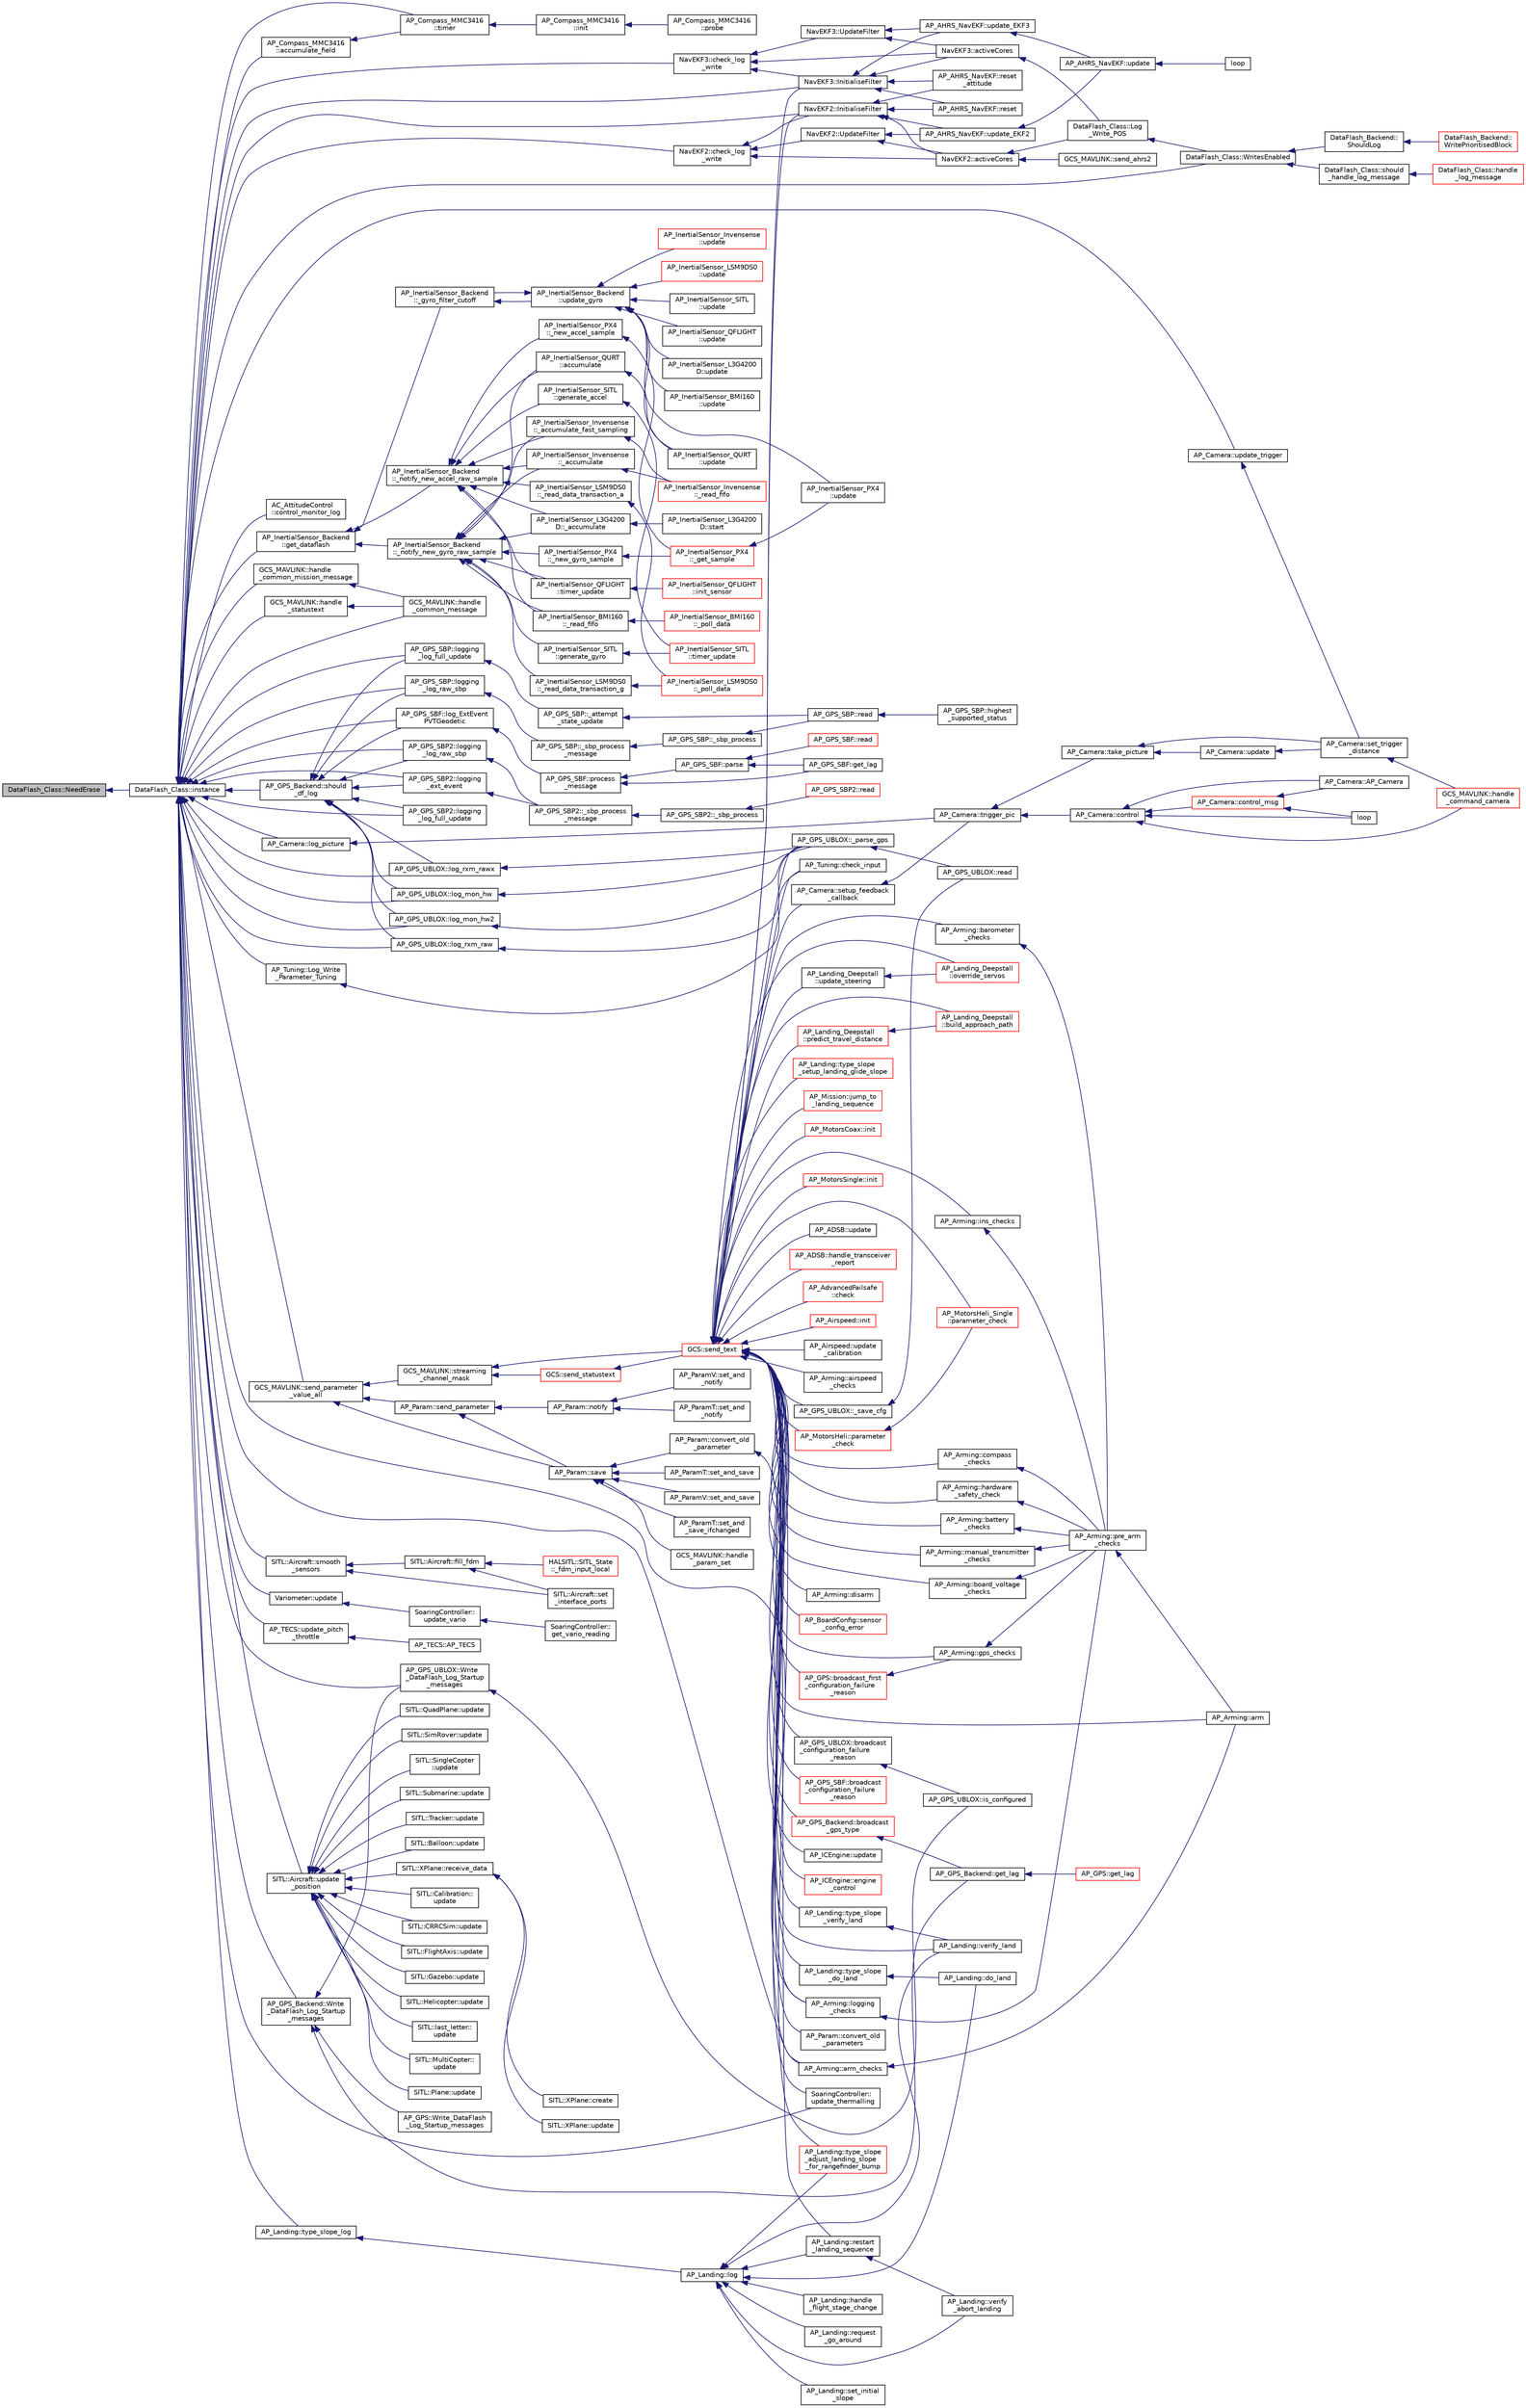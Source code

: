 digraph "DataFlash_Class::NeedErase"
{
 // INTERACTIVE_SVG=YES
  edge [fontname="Helvetica",fontsize="10",labelfontname="Helvetica",labelfontsize="10"];
  node [fontname="Helvetica",fontsize="10",shape=record];
  rankdir="LR";
  Node1 [label="DataFlash_Class::NeedErase",height=0.2,width=0.4,color="black", fillcolor="grey75", style="filled", fontcolor="black"];
  Node1 -> Node2 [dir="back",color="midnightblue",fontsize="10",style="solid",fontname="Helvetica"];
  Node2 [label="DataFlash_Class::instance",height=0.2,width=0.4,color="black", fillcolor="white", style="filled",URL="$classDataFlash__Class.html#af898b7f68e05b5d2a6eaf53d2c178983"];
  Node2 -> Node3 [dir="back",color="midnightblue",fontsize="10",style="solid",fontname="Helvetica"];
  Node3 [label="AP_Compass_MMC3416\l::accumulate_field",height=0.2,width=0.4,color="black", fillcolor="white", style="filled",URL="$classAP__Compass__MMC3416.html#aa81525e474696e469db55ad9712a1b4f"];
  Node3 -> Node4 [dir="back",color="midnightblue",fontsize="10",style="solid",fontname="Helvetica"];
  Node4 [label="AP_Compass_MMC3416\l::timer",height=0.2,width=0.4,color="black", fillcolor="white", style="filled",URL="$classAP__Compass__MMC3416.html#a8b5b61173af45f3892c51bbeda783190"];
  Node4 -> Node5 [dir="back",color="midnightblue",fontsize="10",style="solid",fontname="Helvetica"];
  Node5 [label="AP_Compass_MMC3416\l::init",height=0.2,width=0.4,color="black", fillcolor="white", style="filled",URL="$classAP__Compass__MMC3416.html#af9749d12b13a50641e4c2b7b8b702ac2"];
  Node5 -> Node6 [dir="back",color="midnightblue",fontsize="10",style="solid",fontname="Helvetica"];
  Node6 [label="AP_Compass_MMC3416\l::probe",height=0.2,width=0.4,color="black", fillcolor="white", style="filled",URL="$classAP__Compass__MMC3416.html#a45317bd66ff02b0b69e17221ff572261"];
  Node2 -> Node7 [dir="back",color="midnightblue",fontsize="10",style="solid",fontname="Helvetica"];
  Node7 [label="AP_Arming::arm_checks",height=0.2,width=0.4,color="black", fillcolor="white", style="filled",URL="$classAP__Arming.html#ab2f0095af9b74996b11006d85fc137ed"];
  Node7 -> Node8 [dir="back",color="midnightblue",fontsize="10",style="solid",fontname="Helvetica"];
  Node8 [label="AP_Arming::arm",height=0.2,width=0.4,color="black", fillcolor="white", style="filled",URL="$classAP__Arming.html#a47b859d9929a736df2f08a1cad03efcb"];
  Node2 -> Node9 [dir="back",color="midnightblue",fontsize="10",style="solid",fontname="Helvetica"];
  Node9 [label="NavEKF3::check_log\l_write",height=0.2,width=0.4,color="black", fillcolor="white", style="filled",URL="$classNavEKF3.html#afa5a1b626563d35ad95545e8f056214b"];
  Node9 -> Node10 [dir="back",color="midnightblue",fontsize="10",style="solid",fontname="Helvetica"];
  Node10 [label="NavEKF3::InitialiseFilter",height=0.2,width=0.4,color="black", fillcolor="white", style="filled",URL="$classNavEKF3.html#a07f064fa513fbb6e7188141904f3b5b5"];
  Node10 -> Node11 [dir="back",color="midnightblue",fontsize="10",style="solid",fontname="Helvetica"];
  Node11 [label="AP_AHRS_NavEKF::update_EKF3",height=0.2,width=0.4,color="black", fillcolor="white", style="filled",URL="$classAP__AHRS__NavEKF.html#a324160404f12959e955554f5aed26459"];
  Node11 -> Node12 [dir="back",color="midnightblue",fontsize="10",style="solid",fontname="Helvetica"];
  Node12 [label="AP_AHRS_NavEKF::update",height=0.2,width=0.4,color="black", fillcolor="white", style="filled",URL="$classAP__AHRS__NavEKF.html#ac8111979c5dc37a55b2c50818534ea52"];
  Node12 -> Node13 [dir="back",color="midnightblue",fontsize="10",style="solid",fontname="Helvetica"];
  Node13 [label="loop",height=0.2,width=0.4,color="black", fillcolor="white", style="filled",URL="$AHRS__Test_8cpp.html#afe461d27b9c48d5921c00d521181f12f"];
  Node10 -> Node14 [dir="back",color="midnightblue",fontsize="10",style="solid",fontname="Helvetica"];
  Node14 [label="AP_AHRS_NavEKF::reset",height=0.2,width=0.4,color="black", fillcolor="white", style="filled",URL="$classAP__AHRS__NavEKF.html#a532ff0df024a4537e5a108c42ba405a7"];
  Node10 -> Node15 [dir="back",color="midnightblue",fontsize="10",style="solid",fontname="Helvetica"];
  Node15 [label="AP_AHRS_NavEKF::reset\l_attitude",height=0.2,width=0.4,color="black", fillcolor="white", style="filled",URL="$classAP__AHRS__NavEKF.html#a9bd3c7f1793a48cd0d736b19fbfaf19a"];
  Node10 -> Node16 [dir="back",color="midnightblue",fontsize="10",style="solid",fontname="Helvetica"];
  Node16 [label="NavEKF3::activeCores",height=0.2,width=0.4,color="black", fillcolor="white", style="filled",URL="$classNavEKF3.html#a3e1f50ad977a17222fcd7a6851b0f2ec"];
  Node16 -> Node17 [dir="back",color="midnightblue",fontsize="10",style="solid",fontname="Helvetica"];
  Node17 [label="DataFlash_Class::Log\l_Write_POS",height=0.2,width=0.4,color="black", fillcolor="white", style="filled",URL="$classDataFlash__Class.html#a46e58faaa53c44516433f6bb7bde4163"];
  Node17 -> Node18 [dir="back",color="midnightblue",fontsize="10",style="solid",fontname="Helvetica"];
  Node18 [label="DataFlash_Class::WritesEnabled",height=0.2,width=0.4,color="black", fillcolor="white", style="filled",URL="$classDataFlash__Class.html#a680528ccef337901407a125439e1f397"];
  Node18 -> Node19 [dir="back",color="midnightblue",fontsize="10",style="solid",fontname="Helvetica"];
  Node19 [label="DataFlash_Backend::\lShouldLog",height=0.2,width=0.4,color="black", fillcolor="white", style="filled",URL="$classDataFlash__Backend.html#ae29c274eff677e46bb9e404656194789"];
  Node19 -> Node20 [dir="back",color="midnightblue",fontsize="10",style="solid",fontname="Helvetica"];
  Node20 [label="DataFlash_Backend::\lWritePrioritisedBlock",height=0.2,width=0.4,color="red", fillcolor="white", style="filled",URL="$classDataFlash__Backend.html#a70bd07e118265442caab0d742cb06abc"];
  Node18 -> Node21 [dir="back",color="midnightblue",fontsize="10",style="solid",fontname="Helvetica"];
  Node21 [label="DataFlash_Class::should\l_handle_log_message",height=0.2,width=0.4,color="black", fillcolor="white", style="filled",URL="$classDataFlash__Class.html#a1f5e7a1ba369422c7df05cd384019b0e"];
  Node21 -> Node22 [dir="back",color="midnightblue",fontsize="10",style="solid",fontname="Helvetica"];
  Node22 [label="DataFlash_Class::handle\l_log_message",height=0.2,width=0.4,color="red", fillcolor="white", style="filled",URL="$classDataFlash__Class.html#a54a0f06df82820b62ec798a212821d25"];
  Node9 -> Node23 [dir="back",color="midnightblue",fontsize="10",style="solid",fontname="Helvetica"];
  Node23 [label="NavEKF3::UpdateFilter",height=0.2,width=0.4,color="black", fillcolor="white", style="filled",URL="$classNavEKF3.html#a477020fcf29376e0c2205dbf79728104"];
  Node23 -> Node11 [dir="back",color="midnightblue",fontsize="10",style="solid",fontname="Helvetica"];
  Node23 -> Node16 [dir="back",color="midnightblue",fontsize="10",style="solid",fontname="Helvetica"];
  Node9 -> Node16 [dir="back",color="midnightblue",fontsize="10",style="solid",fontname="Helvetica"];
  Node2 -> Node24 [dir="back",color="midnightblue",fontsize="10",style="solid",fontname="Helvetica"];
  Node24 [label="NavEKF2::check_log\l_write",height=0.2,width=0.4,color="black", fillcolor="white", style="filled",URL="$classNavEKF2.html#a124df957952b2cb0c04e4318a173f67a"];
  Node24 -> Node25 [dir="back",color="midnightblue",fontsize="10",style="solid",fontname="Helvetica"];
  Node25 [label="NavEKF2::InitialiseFilter",height=0.2,width=0.4,color="black", fillcolor="white", style="filled",URL="$classNavEKF2.html#a9c447b8d84abf2dfc845ddbbbad46a2b"];
  Node25 -> Node26 [dir="back",color="midnightblue",fontsize="10",style="solid",fontname="Helvetica"];
  Node26 [label="AP_AHRS_NavEKF::update_EKF2",height=0.2,width=0.4,color="black", fillcolor="white", style="filled",URL="$classAP__AHRS__NavEKF.html#a0187c6d3d4348b002a204c05d3e94b07"];
  Node26 -> Node12 [dir="back",color="midnightblue",fontsize="10",style="solid",fontname="Helvetica"];
  Node25 -> Node14 [dir="back",color="midnightblue",fontsize="10",style="solid",fontname="Helvetica"];
  Node25 -> Node15 [dir="back",color="midnightblue",fontsize="10",style="solid",fontname="Helvetica"];
  Node25 -> Node27 [dir="back",color="midnightblue",fontsize="10",style="solid",fontname="Helvetica"];
  Node27 [label="NavEKF2::activeCores",height=0.2,width=0.4,color="black", fillcolor="white", style="filled",URL="$classNavEKF2.html#ab18af2714c15fcf190493c01e2a28c73"];
  Node27 -> Node17 [dir="back",color="midnightblue",fontsize="10",style="solid",fontname="Helvetica"];
  Node27 -> Node28 [dir="back",color="midnightblue",fontsize="10",style="solid",fontname="Helvetica"];
  Node28 [label="GCS_MAVLINK::send_ahrs2",height=0.2,width=0.4,color="black", fillcolor="white", style="filled",URL="$structGCS__MAVLINK.html#a558ba3447048b78cb9dde460053e2741"];
  Node24 -> Node29 [dir="back",color="midnightblue",fontsize="10",style="solid",fontname="Helvetica"];
  Node29 [label="NavEKF2::UpdateFilter",height=0.2,width=0.4,color="black", fillcolor="white", style="filled",URL="$classNavEKF2.html#a72815b1bbd9d7ceb0ff7ae52d14516df"];
  Node29 -> Node26 [dir="back",color="midnightblue",fontsize="10",style="solid",fontname="Helvetica"];
  Node29 -> Node27 [dir="back",color="midnightblue",fontsize="10",style="solid",fontname="Helvetica"];
  Node24 -> Node27 [dir="back",color="midnightblue",fontsize="10",style="solid",fontname="Helvetica"];
  Node2 -> Node30 [dir="back",color="midnightblue",fontsize="10",style="solid",fontname="Helvetica"];
  Node30 [label="AC_AttitudeControl\l::control_monitor_log",height=0.2,width=0.4,color="black", fillcolor="white", style="filled",URL="$classAC__AttitudeControl.html#a24124a33c8cd7a9cd575d0c16a1e2d5b"];
  Node2 -> Node31 [dir="back",color="midnightblue",fontsize="10",style="solid",fontname="Helvetica"];
  Node31 [label="AP_InertialSensor_Backend\l::get_dataflash",height=0.2,width=0.4,color="black", fillcolor="white", style="filled",URL="$classAP__InertialSensor__Backend.html#a6c878a16f5530684e2e1644a374756ca"];
  Node31 -> Node32 [dir="back",color="midnightblue",fontsize="10",style="solid",fontname="Helvetica"];
  Node32 [label="AP_InertialSensor_Backend\l::_gyro_filter_cutoff",height=0.2,width=0.4,color="black", fillcolor="white", style="filled",URL="$classAP__InertialSensor__Backend.html#a9c376bd62d2a8e0262f887c6188d0af9"];
  Node32 -> Node33 [dir="back",color="midnightblue",fontsize="10",style="solid",fontname="Helvetica"];
  Node33 [label="AP_InertialSensor_Backend\l::update_gyro",height=0.2,width=0.4,color="black", fillcolor="white", style="filled",URL="$classAP__InertialSensor__Backend.html#a0b5d300f99eee2d9debcc7380fd29ab0"];
  Node33 -> Node32 [dir="back",color="midnightblue",fontsize="10",style="solid",fontname="Helvetica"];
  Node33 -> Node34 [dir="back",color="midnightblue",fontsize="10",style="solid",fontname="Helvetica"];
  Node34 [label="AP_InertialSensor_LSM9DS0\l::update",height=0.2,width=0.4,color="red", fillcolor="white", style="filled",URL="$classAP__InertialSensor__LSM9DS0.html#a65d3c8abe3e7107544fabc581f7dd704"];
  Node33 -> Node35 [dir="back",color="midnightblue",fontsize="10",style="solid",fontname="Helvetica"];
  Node35 [label="AP_InertialSensor_SITL\l::update",height=0.2,width=0.4,color="black", fillcolor="white", style="filled",URL="$classAP__InertialSensor__SITL.html#a07604936d5a023d350e46404a63b10db"];
  Node33 -> Node36 [dir="back",color="midnightblue",fontsize="10",style="solid",fontname="Helvetica"];
  Node36 [label="AP_InertialSensor_QFLIGHT\l::update",height=0.2,width=0.4,color="black", fillcolor="white", style="filled",URL="$classAP__InertialSensor__QFLIGHT.html#aa0ca2330ef5cda8d8cf0573d65091dee"];
  Node33 -> Node37 [dir="back",color="midnightblue",fontsize="10",style="solid",fontname="Helvetica"];
  Node37 [label="AP_InertialSensor_QURT\l::update",height=0.2,width=0.4,color="black", fillcolor="white", style="filled",URL="$classAP__InertialSensor__QURT.html#a65aead1e6f4020fff780cbb65981fb78"];
  Node33 -> Node38 [dir="back",color="midnightblue",fontsize="10",style="solid",fontname="Helvetica"];
  Node38 [label="AP_InertialSensor_PX4\l::update",height=0.2,width=0.4,color="black", fillcolor="white", style="filled",URL="$classAP__InertialSensor__PX4.html#a56c271f4293b88db34537b7a11e63157"];
  Node33 -> Node39 [dir="back",color="midnightblue",fontsize="10",style="solid",fontname="Helvetica"];
  Node39 [label="AP_InertialSensor_L3G4200\lD::update",height=0.2,width=0.4,color="black", fillcolor="white", style="filled",URL="$classAP__InertialSensor__L3G4200D.html#a8315d5fbde5630f70ff25b109ec2da33"];
  Node33 -> Node40 [dir="back",color="midnightblue",fontsize="10",style="solid",fontname="Helvetica"];
  Node40 [label="AP_InertialSensor_BMI160\l::update",height=0.2,width=0.4,color="black", fillcolor="white", style="filled",URL="$classAP__InertialSensor__BMI160.html#a089a4a56a75c3f771d626aeb4806487a"];
  Node33 -> Node41 [dir="back",color="midnightblue",fontsize="10",style="solid",fontname="Helvetica"];
  Node41 [label="AP_InertialSensor_Invensense\l::update",height=0.2,width=0.4,color="red", fillcolor="white", style="filled",URL="$classAP__InertialSensor__Invensense.html#a247c35c3a991df3b0d40725108fd1763"];
  Node31 -> Node42 [dir="back",color="midnightblue",fontsize="10",style="solid",fontname="Helvetica"];
  Node42 [label="AP_InertialSensor_Backend\l::_notify_new_accel_raw_sample",height=0.2,width=0.4,color="black", fillcolor="white", style="filled",URL="$classAP__InertialSensor__Backend.html#a330d2242c139a6ec3e94e0dd7379df7c"];
  Node42 -> Node43 [dir="back",color="midnightblue",fontsize="10",style="solid",fontname="Helvetica"];
  Node43 [label="AP_InertialSensor_L3G4200\lD::_accumulate",height=0.2,width=0.4,color="black", fillcolor="white", style="filled",URL="$classAP__InertialSensor__L3G4200D.html#ab07f7d4df52cbab3fee7f509f50e81fc"];
  Node43 -> Node44 [dir="back",color="midnightblue",fontsize="10",style="solid",fontname="Helvetica"];
  Node44 [label="AP_InertialSensor_L3G4200\lD::start",height=0.2,width=0.4,color="black", fillcolor="white", style="filled",URL="$classAP__InertialSensor__L3G4200D.html#a5ddc32421474ee6f544abca47a91ae02"];
  Node42 -> Node45 [dir="back",color="midnightblue",fontsize="10",style="solid",fontname="Helvetica"];
  Node45 [label="AP_InertialSensor_Invensense\l::_accumulate",height=0.2,width=0.4,color="black", fillcolor="white", style="filled",URL="$classAP__InertialSensor__Invensense.html#a1a06a8d1e4db8924dcdcf9a6439dcaa9"];
  Node45 -> Node46 [dir="back",color="midnightblue",fontsize="10",style="solid",fontname="Helvetica"];
  Node46 [label="AP_InertialSensor_Invensense\l::_read_fifo",height=0.2,width=0.4,color="red", fillcolor="white", style="filled",URL="$classAP__InertialSensor__Invensense.html#a352da0427395f10fd6a9da9ec3a498ec"];
  Node42 -> Node47 [dir="back",color="midnightblue",fontsize="10",style="solid",fontname="Helvetica"];
  Node47 [label="AP_InertialSensor_Invensense\l::_accumulate_fast_sampling",height=0.2,width=0.4,color="black", fillcolor="white", style="filled",URL="$classAP__InertialSensor__Invensense.html#aa4d24e709666169398355b5ee2a3df50"];
  Node47 -> Node46 [dir="back",color="midnightblue",fontsize="10",style="solid",fontname="Helvetica"];
  Node42 -> Node48 [dir="back",color="midnightblue",fontsize="10",style="solid",fontname="Helvetica"];
  Node48 [label="AP_InertialSensor_PX4\l::_new_accel_sample",height=0.2,width=0.4,color="black", fillcolor="white", style="filled",URL="$classAP__InertialSensor__PX4.html#ab860aacad51c8894d6d05d1291d8a650"];
  Node48 -> Node49 [dir="back",color="midnightblue",fontsize="10",style="solid",fontname="Helvetica"];
  Node49 [label="AP_InertialSensor_PX4\l::_get_sample",height=0.2,width=0.4,color="red", fillcolor="white", style="filled",URL="$classAP__InertialSensor__PX4.html#a86f463cc20f89a9eb4618ed494b3adf9"];
  Node49 -> Node38 [dir="back",color="midnightblue",fontsize="10",style="solid",fontname="Helvetica"];
  Node42 -> Node50 [dir="back",color="midnightblue",fontsize="10",style="solid",fontname="Helvetica"];
  Node50 [label="AP_InertialSensor_LSM9DS0\l::_read_data_transaction_a",height=0.2,width=0.4,color="black", fillcolor="white", style="filled",URL="$classAP__InertialSensor__LSM9DS0.html#a9e083338c81500c744790115250d5207"];
  Node50 -> Node51 [dir="back",color="midnightblue",fontsize="10",style="solid",fontname="Helvetica"];
  Node51 [label="AP_InertialSensor_LSM9DS0\l::_poll_data",height=0.2,width=0.4,color="red", fillcolor="white", style="filled",URL="$classAP__InertialSensor__LSM9DS0.html#a517db16a43fdfa7fa31615d07b225474"];
  Node42 -> Node52 [dir="back",color="midnightblue",fontsize="10",style="solid",fontname="Helvetica"];
  Node52 [label="AP_InertialSensor_BMI160\l::_read_fifo",height=0.2,width=0.4,color="black", fillcolor="white", style="filled",URL="$classAP__InertialSensor__BMI160.html#a1a519a3be822e3db7a19d0d0ed21d0c6"];
  Node52 -> Node53 [dir="back",color="midnightblue",fontsize="10",style="solid",fontname="Helvetica"];
  Node53 [label="AP_InertialSensor_BMI160\l::_poll_data",height=0.2,width=0.4,color="red", fillcolor="white", style="filled",URL="$classAP__InertialSensor__BMI160.html#a62d02f0977b50ee599a116e9f85d4ebc"];
  Node42 -> Node54 [dir="back",color="midnightblue",fontsize="10",style="solid",fontname="Helvetica"];
  Node54 [label="AP_InertialSensor_QURT\l::accumulate",height=0.2,width=0.4,color="black", fillcolor="white", style="filled",URL="$classAP__InertialSensor__QURT.html#ac64c9fedd2b0bcbddf29264e1bbd7af8"];
  Node54 -> Node37 [dir="back",color="midnightblue",fontsize="10",style="solid",fontname="Helvetica"];
  Node42 -> Node55 [dir="back",color="midnightblue",fontsize="10",style="solid",fontname="Helvetica"];
  Node55 [label="AP_InertialSensor_SITL\l::generate_accel",height=0.2,width=0.4,color="black", fillcolor="white", style="filled",URL="$classAP__InertialSensor__SITL.html#a8d6b8277285c6e8b6013585f403cd588"];
  Node55 -> Node56 [dir="back",color="midnightblue",fontsize="10",style="solid",fontname="Helvetica"];
  Node56 [label="AP_InertialSensor_SITL\l::timer_update",height=0.2,width=0.4,color="red", fillcolor="white", style="filled",URL="$classAP__InertialSensor__SITL.html#acb53ee7c91782608c30ff3e1c5af13e6"];
  Node42 -> Node57 [dir="back",color="midnightblue",fontsize="10",style="solid",fontname="Helvetica"];
  Node57 [label="AP_InertialSensor_QFLIGHT\l::timer_update",height=0.2,width=0.4,color="black", fillcolor="white", style="filled",URL="$classAP__InertialSensor__QFLIGHT.html#a995eedfc1f2c8c01d00815aed816db6d"];
  Node57 -> Node58 [dir="back",color="midnightblue",fontsize="10",style="solid",fontname="Helvetica"];
  Node58 [label="AP_InertialSensor_QFLIGHT\l::init_sensor",height=0.2,width=0.4,color="red", fillcolor="white", style="filled",URL="$classAP__InertialSensor__QFLIGHT.html#abdba074dae77ff53a2e616499b5cd01c"];
  Node31 -> Node59 [dir="back",color="midnightblue",fontsize="10",style="solid",fontname="Helvetica"];
  Node59 [label="AP_InertialSensor_Backend\l::_notify_new_gyro_raw_sample",height=0.2,width=0.4,color="black", fillcolor="white", style="filled",URL="$classAP__InertialSensor__Backend.html#a32a5d3f083aae76feb1f3e9cbf3cc095"];
  Node59 -> Node43 [dir="back",color="midnightblue",fontsize="10",style="solid",fontname="Helvetica"];
  Node59 -> Node45 [dir="back",color="midnightblue",fontsize="10",style="solid",fontname="Helvetica"];
  Node59 -> Node47 [dir="back",color="midnightblue",fontsize="10",style="solid",fontname="Helvetica"];
  Node59 -> Node60 [dir="back",color="midnightblue",fontsize="10",style="solid",fontname="Helvetica"];
  Node60 [label="AP_InertialSensor_PX4\l::_new_gyro_sample",height=0.2,width=0.4,color="black", fillcolor="white", style="filled",URL="$classAP__InertialSensor__PX4.html#a257fdff6435bb9addd12e3ba161c4c12"];
  Node60 -> Node49 [dir="back",color="midnightblue",fontsize="10",style="solid",fontname="Helvetica"];
  Node59 -> Node61 [dir="back",color="midnightblue",fontsize="10",style="solid",fontname="Helvetica"];
  Node61 [label="AP_InertialSensor_LSM9DS0\l::_read_data_transaction_g",height=0.2,width=0.4,color="black", fillcolor="white", style="filled",URL="$classAP__InertialSensor__LSM9DS0.html#a8d90205092ed9e6b959fe3da5f4f6477"];
  Node61 -> Node51 [dir="back",color="midnightblue",fontsize="10",style="solid",fontname="Helvetica"];
  Node59 -> Node52 [dir="back",color="midnightblue",fontsize="10",style="solid",fontname="Helvetica"];
  Node59 -> Node54 [dir="back",color="midnightblue",fontsize="10",style="solid",fontname="Helvetica"];
  Node59 -> Node62 [dir="back",color="midnightblue",fontsize="10",style="solid",fontname="Helvetica"];
  Node62 [label="AP_InertialSensor_SITL\l::generate_gyro",height=0.2,width=0.4,color="black", fillcolor="white", style="filled",URL="$classAP__InertialSensor__SITL.html#a884efe3040d8e915376390a36d778398"];
  Node62 -> Node56 [dir="back",color="midnightblue",fontsize="10",style="solid",fontname="Helvetica"];
  Node59 -> Node57 [dir="back",color="midnightblue",fontsize="10",style="solid",fontname="Helvetica"];
  Node2 -> Node63 [dir="back",color="midnightblue",fontsize="10",style="solid",fontname="Helvetica"];
  Node63 [label="GCS_MAVLINK::handle\l_common_message",height=0.2,width=0.4,color="black", fillcolor="white", style="filled",URL="$structGCS__MAVLINK.html#a13da94a2548ade6552a5250eb3251e89"];
  Node2 -> Node64 [dir="back",color="midnightblue",fontsize="10",style="solid",fontname="Helvetica"];
  Node64 [label="GCS_MAVLINK::handle\l_common_mission_message",height=0.2,width=0.4,color="black", fillcolor="white", style="filled",URL="$structGCS__MAVLINK.html#a00013e2a14c47d88af2638763d82e7d3"];
  Node64 -> Node63 [dir="back",color="midnightblue",fontsize="10",style="solid",fontname="Helvetica"];
  Node2 -> Node65 [dir="back",color="midnightblue",fontsize="10",style="solid",fontname="Helvetica"];
  Node65 [label="GCS_MAVLINK::handle\l_statustext",height=0.2,width=0.4,color="black", fillcolor="white", style="filled",URL="$structGCS__MAVLINK.html#a3e1b87c59be0f67950cce0314ffa4c30"];
  Node65 -> Node63 [dir="back",color="midnightblue",fontsize="10",style="solid",fontname="Helvetica"];
  Node2 -> Node10 [dir="back",color="midnightblue",fontsize="10",style="solid",fontname="Helvetica"];
  Node2 -> Node25 [dir="back",color="midnightblue",fontsize="10",style="solid",fontname="Helvetica"];
  Node2 -> Node66 [dir="back",color="midnightblue",fontsize="10",style="solid",fontname="Helvetica"];
  Node66 [label="AP_GPS_SBF::log_ExtEvent\lPVTGeodetic",height=0.2,width=0.4,color="black", fillcolor="white", style="filled",URL="$classAP__GPS__SBF.html#a029bda686db2bccb2b98f78cf5ea38fe"];
  Node66 -> Node67 [dir="back",color="midnightblue",fontsize="10",style="solid",fontname="Helvetica"];
  Node67 [label="AP_GPS_SBF::process\l_message",height=0.2,width=0.4,color="black", fillcolor="white", style="filled",URL="$classAP__GPS__SBF.html#a302b0e8422996c2cabb9dfac0eae59a4"];
  Node67 -> Node68 [dir="back",color="midnightblue",fontsize="10",style="solid",fontname="Helvetica"];
  Node68 [label="AP_GPS_SBF::get_lag",height=0.2,width=0.4,color="black", fillcolor="white", style="filled",URL="$classAP__GPS__SBF.html#ac390273f48b232915b30f6aeed7560f6"];
  Node67 -> Node69 [dir="back",color="midnightblue",fontsize="10",style="solid",fontname="Helvetica"];
  Node69 [label="AP_GPS_SBF::parse",height=0.2,width=0.4,color="black", fillcolor="white", style="filled",URL="$classAP__GPS__SBF.html#a4ff03181a0163ebda3dcc6b550e0d05a"];
  Node69 -> Node68 [dir="back",color="midnightblue",fontsize="10",style="solid",fontname="Helvetica"];
  Node69 -> Node70 [dir="back",color="midnightblue",fontsize="10",style="solid",fontname="Helvetica"];
  Node70 [label="AP_GPS_SBF::read",height=0.2,width=0.4,color="red", fillcolor="white", style="filled",URL="$classAP__GPS__SBF.html#a5d9c1999aa212fff0587dad4b306c97d"];
  Node2 -> Node71 [dir="back",color="midnightblue",fontsize="10",style="solid",fontname="Helvetica"];
  Node71 [label="AP_GPS_UBLOX::log_mon_hw",height=0.2,width=0.4,color="black", fillcolor="white", style="filled",URL="$classAP__GPS__UBLOX.html#afaad8ce1ad6c2192e2608e5731789b25"];
  Node71 -> Node72 [dir="back",color="midnightblue",fontsize="10",style="solid",fontname="Helvetica"];
  Node72 [label="AP_GPS_UBLOX::_parse_gps",height=0.2,width=0.4,color="black", fillcolor="white", style="filled",URL="$classAP__GPS__UBLOX.html#a16ae8ab4b0babfbc2245beb0a438ec33"];
  Node72 -> Node73 [dir="back",color="midnightblue",fontsize="10",style="solid",fontname="Helvetica"];
  Node73 [label="AP_GPS_UBLOX::read",height=0.2,width=0.4,color="black", fillcolor="white", style="filled",URL="$classAP__GPS__UBLOX.html#a09825f5ca37ee9bdb5e0939a4073a84e"];
  Node2 -> Node74 [dir="back",color="midnightblue",fontsize="10",style="solid",fontname="Helvetica"];
  Node74 [label="AP_GPS_UBLOX::log_mon_hw2",height=0.2,width=0.4,color="black", fillcolor="white", style="filled",URL="$classAP__GPS__UBLOX.html#aa371c3daa15a309ab65f1522471ff5c2"];
  Node74 -> Node72 [dir="back",color="midnightblue",fontsize="10",style="solid",fontname="Helvetica"];
  Node2 -> Node75 [dir="back",color="midnightblue",fontsize="10",style="solid",fontname="Helvetica"];
  Node75 [label="AP_Camera::log_picture",height=0.2,width=0.4,color="black", fillcolor="white", style="filled",URL="$classAP__Camera.html#ae511c5d9c318c1650f04b4ecb5709112"];
  Node75 -> Node76 [dir="back",color="midnightblue",fontsize="10",style="solid",fontname="Helvetica"];
  Node76 [label="AP_Camera::trigger_pic",height=0.2,width=0.4,color="black", fillcolor="white", style="filled",URL="$classAP__Camera.html#a912338131e4f4ab09eb09139d471b7b3"];
  Node76 -> Node77 [dir="back",color="midnightblue",fontsize="10",style="solid",fontname="Helvetica"];
  Node77 [label="AP_Camera::control",height=0.2,width=0.4,color="black", fillcolor="white", style="filled",URL="$classAP__Camera.html#a7c7aa23d1a71db5345bb11899bbb8f31"];
  Node77 -> Node78 [dir="back",color="midnightblue",fontsize="10",style="solid",fontname="Helvetica"];
  Node78 [label="AP_Camera::AP_Camera",height=0.2,width=0.4,color="black", fillcolor="white", style="filled",URL="$classAP__Camera.html#ad8d2e68c3b5a7133da87975d3120223a"];
  Node77 -> Node79 [dir="back",color="midnightblue",fontsize="10",style="solid",fontname="Helvetica"];
  Node79 [label="AP_Camera::control_msg",height=0.2,width=0.4,color="red", fillcolor="white", style="filled",URL="$classAP__Camera.html#a5a9157e5d811fa1b55bebe90fe731065",tooltip="decode deprecated MavLink message that controls camera. "];
  Node79 -> Node78 [dir="back",color="midnightblue",fontsize="10",style="solid",fontname="Helvetica"];
  Node79 -> Node80 [dir="back",color="midnightblue",fontsize="10",style="solid",fontname="Helvetica"];
  Node80 [label="loop",height=0.2,width=0.4,color="black", fillcolor="white", style="filled",URL="$routing_8cpp.html#afe461d27b9c48d5921c00d521181f12f"];
  Node77 -> Node81 [dir="back",color="midnightblue",fontsize="10",style="solid",fontname="Helvetica"];
  Node81 [label="GCS_MAVLINK::handle\l_command_camera",height=0.2,width=0.4,color="red", fillcolor="white", style="filled",URL="$structGCS__MAVLINK.html#a735b4b8b692fa6985a7f7b99c6b4d58c"];
  Node77 -> Node80 [dir="back",color="midnightblue",fontsize="10",style="solid",fontname="Helvetica"];
  Node76 -> Node82 [dir="back",color="midnightblue",fontsize="10",style="solid",fontname="Helvetica"];
  Node82 [label="AP_Camera::take_picture",height=0.2,width=0.4,color="black", fillcolor="white", style="filled",URL="$classAP__Camera.html#a5d7170c290ba358aab4e79e8e79bbb70"];
  Node82 -> Node83 [dir="back",color="midnightblue",fontsize="10",style="solid",fontname="Helvetica"];
  Node83 [label="AP_Camera::set_trigger\l_distance",height=0.2,width=0.4,color="black", fillcolor="white", style="filled",URL="$classAP__Camera.html#a4a39e7eb5e1df8b95ef260b0638c6fc7"];
  Node83 -> Node81 [dir="back",color="midnightblue",fontsize="10",style="solid",fontname="Helvetica"];
  Node82 -> Node84 [dir="back",color="midnightblue",fontsize="10",style="solid",fontname="Helvetica"];
  Node84 [label="AP_Camera::update",height=0.2,width=0.4,color="black", fillcolor="white", style="filled",URL="$classAP__Camera.html#a4077dde0b48102aa3b07eb64f1f7a420"];
  Node84 -> Node83 [dir="back",color="midnightblue",fontsize="10",style="solid",fontname="Helvetica"];
  Node2 -> Node85 [dir="back",color="midnightblue",fontsize="10",style="solid",fontname="Helvetica"];
  Node85 [label="AP_GPS_UBLOX::log_rxm_raw",height=0.2,width=0.4,color="black", fillcolor="white", style="filled",URL="$classAP__GPS__UBLOX.html#a599fc077195cbe106d1da825688b1440"];
  Node85 -> Node72 [dir="back",color="midnightblue",fontsize="10",style="solid",fontname="Helvetica"];
  Node2 -> Node86 [dir="back",color="midnightblue",fontsize="10",style="solid",fontname="Helvetica"];
  Node86 [label="AP_GPS_UBLOX::log_rxm_rawx",height=0.2,width=0.4,color="black", fillcolor="white", style="filled",URL="$classAP__GPS__UBLOX.html#a3974f2089cb33bed89e19cfe3c7521f8"];
  Node86 -> Node72 [dir="back",color="midnightblue",fontsize="10",style="solid",fontname="Helvetica"];
  Node2 -> Node87 [dir="back",color="midnightblue",fontsize="10",style="solid",fontname="Helvetica"];
  Node87 [label="AP_Tuning::Log_Write\l_Parameter_Tuning",height=0.2,width=0.4,color="black", fillcolor="white", style="filled",URL="$classAP__Tuning.html#abc35074ce5f7c46fbbc644d80c3dc15a"];
  Node87 -> Node88 [dir="back",color="midnightblue",fontsize="10",style="solid",fontname="Helvetica"];
  Node88 [label="AP_Tuning::check_input",height=0.2,width=0.4,color="black", fillcolor="white", style="filled",URL="$classAP__Tuning.html#a26bf8c5e3711e547ce95654ca285fecb"];
  Node2 -> Node89 [dir="back",color="midnightblue",fontsize="10",style="solid",fontname="Helvetica"];
  Node89 [label="AP_Arming::logging\l_checks",height=0.2,width=0.4,color="black", fillcolor="white", style="filled",URL="$classAP__Arming.html#a42b683a689bf706a186653bcf3c1d442"];
  Node89 -> Node90 [dir="back",color="midnightblue",fontsize="10",style="solid",fontname="Helvetica"];
  Node90 [label="AP_Arming::pre_arm\l_checks",height=0.2,width=0.4,color="black", fillcolor="white", style="filled",URL="$classAP__Arming.html#a73c03baf7f22b7124a2ac9e9286a850a"];
  Node90 -> Node8 [dir="back",color="midnightblue",fontsize="10",style="solid",fontname="Helvetica"];
  Node2 -> Node91 [dir="back",color="midnightblue",fontsize="10",style="solid",fontname="Helvetica"];
  Node91 [label="AP_GPS_SBP2::logging\l_ext_event",height=0.2,width=0.4,color="black", fillcolor="white", style="filled",URL="$classAP__GPS__SBP2.html#ae8c7f53ee8183d7f0b915e9b5a494ae6"];
  Node91 -> Node92 [dir="back",color="midnightblue",fontsize="10",style="solid",fontname="Helvetica"];
  Node92 [label="AP_GPS_SBP2::_sbp_process\l_message",height=0.2,width=0.4,color="black", fillcolor="white", style="filled",URL="$classAP__GPS__SBP2.html#ac64f29dd084dc165c676cfd2751e77ae"];
  Node92 -> Node93 [dir="back",color="midnightblue",fontsize="10",style="solid",fontname="Helvetica"];
  Node93 [label="AP_GPS_SBP2::_sbp_process",height=0.2,width=0.4,color="black", fillcolor="white", style="filled",URL="$classAP__GPS__SBP2.html#a401dc8505b1460b2cacbafea3d223a91"];
  Node93 -> Node94 [dir="back",color="midnightblue",fontsize="10",style="solid",fontname="Helvetica"];
  Node94 [label="AP_GPS_SBP2::read",height=0.2,width=0.4,color="red", fillcolor="white", style="filled",URL="$classAP__GPS__SBP2.html#a251cdad10dff6c4e02d59f0507e5f3b6"];
  Node2 -> Node95 [dir="back",color="midnightblue",fontsize="10",style="solid",fontname="Helvetica"];
  Node95 [label="AP_GPS_SBP::logging\l_log_full_update",height=0.2,width=0.4,color="black", fillcolor="white", style="filled",URL="$classAP__GPS__SBP.html#af5d2846c5c8368ab5d6d9456f78cb04d"];
  Node95 -> Node96 [dir="back",color="midnightblue",fontsize="10",style="solid",fontname="Helvetica"];
  Node96 [label="AP_GPS_SBP::_attempt\l_state_update",height=0.2,width=0.4,color="black", fillcolor="white", style="filled",URL="$classAP__GPS__SBP.html#af9e1e7cae1c58891c9a47a6ae6425491"];
  Node96 -> Node97 [dir="back",color="midnightblue",fontsize="10",style="solid",fontname="Helvetica"];
  Node97 [label="AP_GPS_SBP::read",height=0.2,width=0.4,color="black", fillcolor="white", style="filled",URL="$classAP__GPS__SBP.html#a3fa95c1c1f83ad45a11a61d604e61d8d"];
  Node97 -> Node98 [dir="back",color="midnightblue",fontsize="10",style="solid",fontname="Helvetica"];
  Node98 [label="AP_GPS_SBP::highest\l_supported_status",height=0.2,width=0.4,color="black", fillcolor="white", style="filled",URL="$classAP__GPS__SBP.html#ad2aa36fb56f231229ca47df94c7c926f"];
  Node2 -> Node99 [dir="back",color="midnightblue",fontsize="10",style="solid",fontname="Helvetica"];
  Node99 [label="AP_GPS_SBP2::logging\l_log_full_update",height=0.2,width=0.4,color="black", fillcolor="white", style="filled",URL="$classAP__GPS__SBP2.html#adc254567a151ff0db903b861319f0d56"];
  Node2 -> Node100 [dir="back",color="midnightblue",fontsize="10",style="solid",fontname="Helvetica"];
  Node100 [label="AP_GPS_SBP::logging\l_log_raw_sbp",height=0.2,width=0.4,color="black", fillcolor="white", style="filled",URL="$classAP__GPS__SBP.html#a03c2f3629f94e7b6df5989cc33d9d59a"];
  Node100 -> Node101 [dir="back",color="midnightblue",fontsize="10",style="solid",fontname="Helvetica"];
  Node101 [label="AP_GPS_SBP::_sbp_process\l_message",height=0.2,width=0.4,color="black", fillcolor="white", style="filled",URL="$classAP__GPS__SBP.html#a95d51866fda5a620229c74d5684acce4"];
  Node101 -> Node102 [dir="back",color="midnightblue",fontsize="10",style="solid",fontname="Helvetica"];
  Node102 [label="AP_GPS_SBP::_sbp_process",height=0.2,width=0.4,color="black", fillcolor="white", style="filled",URL="$classAP__GPS__SBP.html#ad6291fa91e5c338da770ffdfefb6cd8a"];
  Node102 -> Node97 [dir="back",color="midnightblue",fontsize="10",style="solid",fontname="Helvetica"];
  Node2 -> Node103 [dir="back",color="midnightblue",fontsize="10",style="solid",fontname="Helvetica"];
  Node103 [label="AP_GPS_SBP2::logging\l_log_raw_sbp",height=0.2,width=0.4,color="black", fillcolor="white", style="filled",URL="$classAP__GPS__SBP2.html#af58239a6684265d3fde51012411d110c"];
  Node103 -> Node92 [dir="back",color="midnightblue",fontsize="10",style="solid",fontname="Helvetica"];
  Node2 -> Node104 [dir="back",color="midnightblue",fontsize="10",style="solid",fontname="Helvetica"];
  Node104 [label="GCS_MAVLINK::send_parameter\l_value_all",height=0.2,width=0.4,color="black", fillcolor="white", style="filled",URL="$structGCS__MAVLINK.html#a1b0f7429c8fb152e17cd5fc0ff0d9267"];
  Node104 -> Node105 [dir="back",color="midnightblue",fontsize="10",style="solid",fontname="Helvetica"];
  Node105 [label="AP_Param::save",height=0.2,width=0.4,color="black", fillcolor="white", style="filled",URL="$classAP__Param.html#ae498713a1575d30e9a10507d76c15e86"];
  Node105 -> Node106 [dir="back",color="midnightblue",fontsize="10",style="solid",fontname="Helvetica"];
  Node106 [label="AP_Param::convert_old\l_parameter",height=0.2,width=0.4,color="black", fillcolor="white", style="filled",URL="$classAP__Param.html#a654a77016ef0dadc5426cbeda0c70662"];
  Node106 -> Node107 [dir="back",color="midnightblue",fontsize="10",style="solid",fontname="Helvetica"];
  Node107 [label="AP_Param::convert_old\l_parameters",height=0.2,width=0.4,color="black", fillcolor="white", style="filled",URL="$classAP__Param.html#ab0fc2976026f41763aa102cd2e67fbb0"];
  Node105 -> Node108 [dir="back",color="midnightblue",fontsize="10",style="solid",fontname="Helvetica"];
  Node108 [label="GCS_MAVLINK::handle\l_param_set",height=0.2,width=0.4,color="black", fillcolor="white", style="filled",URL="$structGCS__MAVLINK.html#ae8138868be824c9478307c705a0e6763"];
  Node105 -> Node109 [dir="back",color="midnightblue",fontsize="10",style="solid",fontname="Helvetica"];
  Node109 [label="AP_ParamT::set_and_save",height=0.2,width=0.4,color="black", fillcolor="white", style="filled",URL="$classAP__ParamT.html#a25edf0e710f7be745fcf64636ba69be8"];
  Node105 -> Node110 [dir="back",color="midnightblue",fontsize="10",style="solid",fontname="Helvetica"];
  Node110 [label="AP_ParamV::set_and_save",height=0.2,width=0.4,color="black", fillcolor="white", style="filled",URL="$classAP__ParamV.html#ad0e5c746e1c9ae91c58e17e84f5ea390"];
  Node105 -> Node111 [dir="back",color="midnightblue",fontsize="10",style="solid",fontname="Helvetica"];
  Node111 [label="AP_ParamT::set_and\l_save_ifchanged",height=0.2,width=0.4,color="black", fillcolor="white", style="filled",URL="$classAP__ParamT.html#a950a2a2acb4a1073314733cd0856f31f"];
  Node104 -> Node112 [dir="back",color="midnightblue",fontsize="10",style="solid",fontname="Helvetica"];
  Node112 [label="AP_Param::send_parameter",height=0.2,width=0.4,color="black", fillcolor="white", style="filled",URL="$classAP__Param.html#ad4a068b84163265a3753bbf7ab1fe1c9"];
  Node112 -> Node113 [dir="back",color="midnightblue",fontsize="10",style="solid",fontname="Helvetica"];
  Node113 [label="AP_Param::notify",height=0.2,width=0.4,color="black", fillcolor="white", style="filled",URL="$classAP__Param.html#aba65529d8f02fe19a3a3e965733299e3"];
  Node113 -> Node114 [dir="back",color="midnightblue",fontsize="10",style="solid",fontname="Helvetica"];
  Node114 [label="AP_ParamT::set_and\l_notify",height=0.2,width=0.4,color="black", fillcolor="white", style="filled",URL="$classAP__ParamT.html#a62b1304c3772c44d2ec6f89539783eb3"];
  Node113 -> Node115 [dir="back",color="midnightblue",fontsize="10",style="solid",fontname="Helvetica"];
  Node115 [label="AP_ParamV::set_and\l_notify",height=0.2,width=0.4,color="black", fillcolor="white", style="filled",URL="$classAP__ParamV.html#ae08489200f14ff69e81f561f7faf47c5"];
  Node112 -> Node105 [dir="back",color="midnightblue",fontsize="10",style="solid",fontname="Helvetica"];
  Node104 -> Node116 [dir="back",color="midnightblue",fontsize="10",style="solid",fontname="Helvetica"];
  Node116 [label="GCS_MAVLINK::streaming\l_channel_mask",height=0.2,width=0.4,color="black", fillcolor="white", style="filled",URL="$structGCS__MAVLINK.html#af948c4a65f98679941885e2c7cc12ac5"];
  Node116 -> Node117 [dir="back",color="midnightblue",fontsize="10",style="solid",fontname="Helvetica"];
  Node117 [label="GCS::send_text",height=0.2,width=0.4,color="red", fillcolor="white", style="filled",URL="$classGCS.html#a9866f3484283db744409e40719cef765"];
  Node117 -> Node118 [dir="back",color="midnightblue",fontsize="10",style="solid",fontname="Helvetica"];
  Node118 [label="AP_ADSB::update",height=0.2,width=0.4,color="black", fillcolor="white", style="filled",URL="$classAP__ADSB.html#ab8305f5d3238ab9efff026ed1e6dc283"];
  Node117 -> Node119 [dir="back",color="midnightblue",fontsize="10",style="solid",fontname="Helvetica"];
  Node119 [label="AP_ADSB::handle_transceiver\l_report",height=0.2,width=0.4,color="red", fillcolor="white", style="filled",URL="$classAP__ADSB.html#a3e100c93ec641fc04cbf8b0472a482f2"];
  Node117 -> Node120 [dir="back",color="midnightblue",fontsize="10",style="solid",fontname="Helvetica"];
  Node120 [label="AP_AdvancedFailsafe\l::check",height=0.2,width=0.4,color="red", fillcolor="white", style="filled",URL="$classAP__AdvancedFailsafe.html#a017a878d56457eea9bd9a59c07b92190"];
  Node117 -> Node121 [dir="back",color="midnightblue",fontsize="10",style="solid",fontname="Helvetica"];
  Node121 [label="AP_Airspeed::init",height=0.2,width=0.4,color="red", fillcolor="white", style="filled",URL="$classAP__Airspeed.html#a7499575104f24c6502e1148c353d9637"];
  Node117 -> Node122 [dir="back",color="midnightblue",fontsize="10",style="solid",fontname="Helvetica"];
  Node122 [label="AP_Airspeed::update\l_calibration",height=0.2,width=0.4,color="black", fillcolor="white", style="filled",URL="$classAP__Airspeed.html#a1c80f3cc71861ab7b3ea235439746645"];
  Node117 -> Node123 [dir="back",color="midnightblue",fontsize="10",style="solid",fontname="Helvetica"];
  Node123 [label="AP_Arming::barometer\l_checks",height=0.2,width=0.4,color="black", fillcolor="white", style="filled",URL="$classAP__Arming.html#af6f4e5ed936ada30378367cda0ad7710"];
  Node123 -> Node90 [dir="back",color="midnightblue",fontsize="10",style="solid",fontname="Helvetica"];
  Node117 -> Node124 [dir="back",color="midnightblue",fontsize="10",style="solid",fontname="Helvetica"];
  Node124 [label="AP_Arming::airspeed\l_checks",height=0.2,width=0.4,color="black", fillcolor="white", style="filled",URL="$classAP__Arming.html#a2b7ca6e3c7517feca088b28d45f2fc61"];
  Node117 -> Node89 [dir="back",color="midnightblue",fontsize="10",style="solid",fontname="Helvetica"];
  Node117 -> Node125 [dir="back",color="midnightblue",fontsize="10",style="solid",fontname="Helvetica"];
  Node125 [label="AP_Arming::ins_checks",height=0.2,width=0.4,color="black", fillcolor="white", style="filled",URL="$classAP__Arming.html#a98bb929393d206413a92adb94d443fc8"];
  Node125 -> Node90 [dir="back",color="midnightblue",fontsize="10",style="solid",fontname="Helvetica"];
  Node117 -> Node126 [dir="back",color="midnightblue",fontsize="10",style="solid",fontname="Helvetica"];
  Node126 [label="AP_Arming::compass\l_checks",height=0.2,width=0.4,color="black", fillcolor="white", style="filled",URL="$classAP__Arming.html#a24332b3f5e2e233914bce12e69ae9564"];
  Node126 -> Node90 [dir="back",color="midnightblue",fontsize="10",style="solid",fontname="Helvetica"];
  Node117 -> Node127 [dir="back",color="midnightblue",fontsize="10",style="solid",fontname="Helvetica"];
  Node127 [label="AP_Arming::gps_checks",height=0.2,width=0.4,color="black", fillcolor="white", style="filled",URL="$classAP__Arming.html#a3e31fe40e0d7d0e6befd2f82dd6b5a6d"];
  Node127 -> Node90 [dir="back",color="midnightblue",fontsize="10",style="solid",fontname="Helvetica"];
  Node117 -> Node128 [dir="back",color="midnightblue",fontsize="10",style="solid",fontname="Helvetica"];
  Node128 [label="AP_Arming::battery\l_checks",height=0.2,width=0.4,color="black", fillcolor="white", style="filled",URL="$classAP__Arming.html#a03bd378dc54cf6f8624cac6c2e59aa79"];
  Node128 -> Node90 [dir="back",color="midnightblue",fontsize="10",style="solid",fontname="Helvetica"];
  Node117 -> Node129 [dir="back",color="midnightblue",fontsize="10",style="solid",fontname="Helvetica"];
  Node129 [label="AP_Arming::hardware\l_safety_check",height=0.2,width=0.4,color="black", fillcolor="white", style="filled",URL="$classAP__Arming.html#a66dd88cc4605d1c91c655b2959274b5c"];
  Node129 -> Node90 [dir="back",color="midnightblue",fontsize="10",style="solid",fontname="Helvetica"];
  Node117 -> Node130 [dir="back",color="midnightblue",fontsize="10",style="solid",fontname="Helvetica"];
  Node130 [label="AP_Arming::manual_transmitter\l_checks",height=0.2,width=0.4,color="black", fillcolor="white", style="filled",URL="$classAP__Arming.html#aa2db8e16fc960948bf9ddd7fd875bb3b"];
  Node130 -> Node90 [dir="back",color="midnightblue",fontsize="10",style="solid",fontname="Helvetica"];
  Node117 -> Node131 [dir="back",color="midnightblue",fontsize="10",style="solid",fontname="Helvetica"];
  Node131 [label="AP_Arming::board_voltage\l_checks",height=0.2,width=0.4,color="black", fillcolor="white", style="filled",URL="$classAP__Arming.html#a3a7732a0c5ed5b5ccbb97e72c2a6587c"];
  Node131 -> Node90 [dir="back",color="midnightblue",fontsize="10",style="solid",fontname="Helvetica"];
  Node117 -> Node7 [dir="back",color="midnightblue",fontsize="10",style="solid",fontname="Helvetica"];
  Node117 -> Node8 [dir="back",color="midnightblue",fontsize="10",style="solid",fontname="Helvetica"];
  Node117 -> Node132 [dir="back",color="midnightblue",fontsize="10",style="solid",fontname="Helvetica"];
  Node132 [label="AP_Arming::disarm",height=0.2,width=0.4,color="black", fillcolor="white", style="filled",URL="$classAP__Arming.html#a1cd502992feb63526f3e2942576d4c03"];
  Node117 -> Node133 [dir="back",color="midnightblue",fontsize="10",style="solid",fontname="Helvetica"];
  Node133 [label="AP_BoardConfig::sensor\l_config_error",height=0.2,width=0.4,color="red", fillcolor="white", style="filled",URL="$classAP__BoardConfig.html#ab7d977aecbbe7090266bee755bf2cc32"];
  Node117 -> Node134 [dir="back",color="midnightblue",fontsize="10",style="solid",fontname="Helvetica"];
  Node134 [label="AP_Camera::setup_feedback\l_callback",height=0.2,width=0.4,color="black", fillcolor="white", style="filled",URL="$classAP__Camera.html#a52203d3c3cc7e420e58c6d0e882f35f4"];
  Node134 -> Node76 [dir="back",color="midnightblue",fontsize="10",style="solid",fontname="Helvetica"];
  Node117 -> Node135 [dir="back",color="midnightblue",fontsize="10",style="solid",fontname="Helvetica"];
  Node135 [label="AP_GPS::broadcast_first\l_configuration_failure\l_reason",height=0.2,width=0.4,color="red", fillcolor="white", style="filled",URL="$classAP__GPS.html#a04a660c6aeee0add4d4d6ebac74c2944"];
  Node135 -> Node127 [dir="back",color="midnightblue",fontsize="10",style="solid",fontname="Helvetica"];
  Node117 -> Node136 [dir="back",color="midnightblue",fontsize="10",style="solid",fontname="Helvetica"];
  Node136 [label="AP_GPS_SBF::broadcast\l_configuration_failure\l_reason",height=0.2,width=0.4,color="red", fillcolor="white", style="filled",URL="$classAP__GPS__SBF.html#a3afd5ceacd87462981cc290fd3dcc66d"];
  Node117 -> Node72 [dir="back",color="midnightblue",fontsize="10",style="solid",fontname="Helvetica"];
  Node117 -> Node137 [dir="back",color="midnightblue",fontsize="10",style="solid",fontname="Helvetica"];
  Node137 [label="AP_GPS_UBLOX::_save_cfg",height=0.2,width=0.4,color="black", fillcolor="white", style="filled",URL="$classAP__GPS__UBLOX.html#a735f714c51ff36ab8e5fa4cf266627ab"];
  Node137 -> Node73 [dir="back",color="midnightblue",fontsize="10",style="solid",fontname="Helvetica"];
  Node117 -> Node138 [dir="back",color="midnightblue",fontsize="10",style="solid",fontname="Helvetica"];
  Node138 [label="AP_GPS_UBLOX::broadcast\l_configuration_failure\l_reason",height=0.2,width=0.4,color="black", fillcolor="white", style="filled",URL="$classAP__GPS__UBLOX.html#a63fbd7a6bd3cac3ce3072a4713a0d1bc"];
  Node138 -> Node139 [dir="back",color="midnightblue",fontsize="10",style="solid",fontname="Helvetica"];
  Node139 [label="AP_GPS_UBLOX::is_configured",height=0.2,width=0.4,color="black", fillcolor="white", style="filled",URL="$classAP__GPS__UBLOX.html#a58f67b3059c4ba8892d12ae9139f077d"];
  Node117 -> Node140 [dir="back",color="midnightblue",fontsize="10",style="solid",fontname="Helvetica"];
  Node140 [label="AP_GPS_Backend::broadcast\l_gps_type",height=0.2,width=0.4,color="red", fillcolor="white", style="filled",URL="$classAP__GPS__Backend.html#ae08cc0de134fdba86c629c09dc5c8790"];
  Node140 -> Node141 [dir="back",color="midnightblue",fontsize="10",style="solid",fontname="Helvetica"];
  Node141 [label="AP_GPS_Backend::get_lag",height=0.2,width=0.4,color="black", fillcolor="white", style="filled",URL="$classAP__GPS__Backend.html#aef958d85d2717afc7b1e3af3eaf19291"];
  Node141 -> Node142 [dir="back",color="midnightblue",fontsize="10",style="solid",fontname="Helvetica"];
  Node142 [label="AP_GPS::get_lag",height=0.2,width=0.4,color="red", fillcolor="white", style="filled",URL="$classAP__GPS.html#a4a682466e84404be8ca6f66816fd56a5"];
  Node117 -> Node143 [dir="back",color="midnightblue",fontsize="10",style="solid",fontname="Helvetica"];
  Node143 [label="AP_ICEngine::update",height=0.2,width=0.4,color="black", fillcolor="white", style="filled",URL="$classAP__ICEngine.html#a72c0687138bdfde2f905f00be039b710"];
  Node117 -> Node144 [dir="back",color="midnightblue",fontsize="10",style="solid",fontname="Helvetica"];
  Node144 [label="AP_ICEngine::engine\l_control",height=0.2,width=0.4,color="red", fillcolor="white", style="filled",URL="$classAP__ICEngine.html#a7ff9bcb99673c2fdd18f017902759fdc"];
  Node117 -> Node145 [dir="back",color="midnightblue",fontsize="10",style="solid",fontname="Helvetica"];
  Node145 [label="AP_Landing::verify_land",height=0.2,width=0.4,color="black", fillcolor="white", style="filled",URL="$classAP__Landing.html#afdbc34de818b9cb366336c23660fd495"];
  Node117 -> Node146 [dir="back",color="midnightblue",fontsize="10",style="solid",fontname="Helvetica"];
  Node146 [label="AP_Landing::restart\l_landing_sequence",height=0.2,width=0.4,color="black", fillcolor="white", style="filled",URL="$classAP__Landing.html#a4cb652398231c274e6061aa6b211366b"];
  Node146 -> Node147 [dir="back",color="midnightblue",fontsize="10",style="solid",fontname="Helvetica"];
  Node147 [label="AP_Landing::verify\l_abort_landing",height=0.2,width=0.4,color="black", fillcolor="white", style="filled",URL="$classAP__Landing.html#a23d5d937afe630bfa1d3eeea5d767e4b"];
  Node117 -> Node148 [dir="back",color="midnightblue",fontsize="10",style="solid",fontname="Helvetica"];
  Node148 [label="AP_Landing_Deepstall\l::override_servos",height=0.2,width=0.4,color="red", fillcolor="white", style="filled",URL="$classAP__Landing__Deepstall.html#aa518e1d049391f63af62d1374f4ee817"];
  Node117 -> Node149 [dir="back",color="midnightblue",fontsize="10",style="solid",fontname="Helvetica"];
  Node149 [label="AP_Landing_Deepstall\l::build_approach_path",height=0.2,width=0.4,color="red", fillcolor="white", style="filled",URL="$classAP__Landing__Deepstall.html#a4a72b071a83b10f686db40d93a9ddb7c"];
  Node117 -> Node150 [dir="back",color="midnightblue",fontsize="10",style="solid",fontname="Helvetica"];
  Node150 [label="AP_Landing_Deepstall\l::predict_travel_distance",height=0.2,width=0.4,color="red", fillcolor="white", style="filled",URL="$classAP__Landing__Deepstall.html#a03961c4449fc8bee752c05603b801f96"];
  Node150 -> Node149 [dir="back",color="midnightblue",fontsize="10",style="solid",fontname="Helvetica"];
  Node117 -> Node151 [dir="back",color="midnightblue",fontsize="10",style="solid",fontname="Helvetica"];
  Node151 [label="AP_Landing_Deepstall\l::update_steering",height=0.2,width=0.4,color="black", fillcolor="white", style="filled",URL="$classAP__Landing__Deepstall.html#aab1493714eff9f5a31b0d084e003e536"];
  Node151 -> Node148 [dir="back",color="midnightblue",fontsize="10",style="solid",fontname="Helvetica"];
  Node117 -> Node152 [dir="back",color="midnightblue",fontsize="10",style="solid",fontname="Helvetica"];
  Node152 [label="AP_Landing::type_slope\l_do_land",height=0.2,width=0.4,color="black", fillcolor="white", style="filled",URL="$classAP__Landing.html#af39dd86c5af8eea24ce31fe858b9c26b"];
  Node152 -> Node153 [dir="back",color="midnightblue",fontsize="10",style="solid",fontname="Helvetica"];
  Node153 [label="AP_Landing::do_land",height=0.2,width=0.4,color="black", fillcolor="white", style="filled",URL="$classAP__Landing.html#ac7cb51eaa69d1bed262223b56ee2c4ce"];
  Node117 -> Node154 [dir="back",color="midnightblue",fontsize="10",style="solid",fontname="Helvetica"];
  Node154 [label="AP_Landing::type_slope\l_verify_land",height=0.2,width=0.4,color="black", fillcolor="white", style="filled",URL="$classAP__Landing.html#a7e884642791e4b1f0b9c396b86055a6a"];
  Node154 -> Node145 [dir="back",color="midnightblue",fontsize="10",style="solid",fontname="Helvetica"];
  Node117 -> Node155 [dir="back",color="midnightblue",fontsize="10",style="solid",fontname="Helvetica"];
  Node155 [label="AP_Landing::type_slope\l_adjust_landing_slope\l_for_rangefinder_bump",height=0.2,width=0.4,color="red", fillcolor="white", style="filled",URL="$classAP__Landing.html#a68317a4d27e65aadc7013a9363da5ce3"];
  Node117 -> Node156 [dir="back",color="midnightblue",fontsize="10",style="solid",fontname="Helvetica"];
  Node156 [label="AP_Landing::type_slope\l_setup_landing_glide_slope",height=0.2,width=0.4,color="red", fillcolor="white", style="filled",URL="$classAP__Landing.html#a1dfa510a03baa86e6814acf6b3c75595"];
  Node117 -> Node157 [dir="back",color="midnightblue",fontsize="10",style="solid",fontname="Helvetica"];
  Node157 [label="AP_Mission::jump_to\l_landing_sequence",height=0.2,width=0.4,color="red", fillcolor="white", style="filled",URL="$classAP__Mission.html#a05baa29469cdd5a9606903a7c6b3f3c1"];
  Node117 -> Node158 [dir="back",color="midnightblue",fontsize="10",style="solid",fontname="Helvetica"];
  Node158 [label="AP_MotorsCoax::init",height=0.2,width=0.4,color="red", fillcolor="white", style="filled",URL="$classAP__MotorsCoax.html#a608e8b345514d5dc776e9127340c16ce"];
  Node117 -> Node159 [dir="back",color="midnightblue",fontsize="10",style="solid",fontname="Helvetica"];
  Node159 [label="AP_MotorsHeli::parameter\l_check",height=0.2,width=0.4,color="red", fillcolor="white", style="filled",URL="$classAP__MotorsHeli.html#aa7172580b1d54866a8314e3276fe629f"];
  Node159 -> Node160 [dir="back",color="midnightblue",fontsize="10",style="solid",fontname="Helvetica"];
  Node160 [label="AP_MotorsHeli_Single\l::parameter_check",height=0.2,width=0.4,color="red", fillcolor="white", style="filled",URL="$classAP__MotorsHeli__Single.html#a3a46691da820ffb3555bcf207127d372"];
  Node117 -> Node160 [dir="back",color="midnightblue",fontsize="10",style="solid",fontname="Helvetica"];
  Node117 -> Node161 [dir="back",color="midnightblue",fontsize="10",style="solid",fontname="Helvetica"];
  Node161 [label="AP_MotorsSingle::init",height=0.2,width=0.4,color="red", fillcolor="white", style="filled",URL="$classAP__MotorsSingle.html#a23f9e9dec626aa810d730065eabadbf3"];
  Node117 -> Node25 [dir="back",color="midnightblue",fontsize="10",style="solid",fontname="Helvetica"];
  Node117 -> Node10 [dir="back",color="midnightblue",fontsize="10",style="solid",fontname="Helvetica"];
  Node117 -> Node162 [dir="back",color="midnightblue",fontsize="10",style="solid",fontname="Helvetica"];
  Node162 [label="SoaringController::\lupdate_thermalling",height=0.2,width=0.4,color="black", fillcolor="white", style="filled",URL="$classSoaringController.html#abfbc693fd6c93da20fb098aedf6fd596"];
  Node117 -> Node88 [dir="back",color="midnightblue",fontsize="10",style="solid",fontname="Helvetica"];
  Node116 -> Node163 [dir="back",color="midnightblue",fontsize="10",style="solid",fontname="Helvetica"];
  Node163 [label="GCS::send_statustext",height=0.2,width=0.4,color="red", fillcolor="white", style="filled",URL="$classGCS.html#a313e604179053ea42415b1c9289f13cd"];
  Node163 -> Node117 [dir="back",color="midnightblue",fontsize="10",style="solid",fontname="Helvetica"];
  Node2 -> Node164 [dir="back",color="midnightblue",fontsize="10",style="solid",fontname="Helvetica"];
  Node164 [label="AP_GPS_Backend::should\l_df_log",height=0.2,width=0.4,color="black", fillcolor="white", style="filled",URL="$classAP__GPS__Backend.html#a78d22fd7b536578b4b444c4ac63d2fda"];
  Node164 -> Node66 [dir="back",color="midnightblue",fontsize="10",style="solid",fontname="Helvetica"];
  Node164 -> Node71 [dir="back",color="midnightblue",fontsize="10",style="solid",fontname="Helvetica"];
  Node164 -> Node74 [dir="back",color="midnightblue",fontsize="10",style="solid",fontname="Helvetica"];
  Node164 -> Node85 [dir="back",color="midnightblue",fontsize="10",style="solid",fontname="Helvetica"];
  Node164 -> Node86 [dir="back",color="midnightblue",fontsize="10",style="solid",fontname="Helvetica"];
  Node164 -> Node91 [dir="back",color="midnightblue",fontsize="10",style="solid",fontname="Helvetica"];
  Node164 -> Node95 [dir="back",color="midnightblue",fontsize="10",style="solid",fontname="Helvetica"];
  Node164 -> Node99 [dir="back",color="midnightblue",fontsize="10",style="solid",fontname="Helvetica"];
  Node164 -> Node100 [dir="back",color="midnightblue",fontsize="10",style="solid",fontname="Helvetica"];
  Node164 -> Node103 [dir="back",color="midnightblue",fontsize="10",style="solid",fontname="Helvetica"];
  Node2 -> Node165 [dir="back",color="midnightblue",fontsize="10",style="solid",fontname="Helvetica"];
  Node165 [label="SITL::Aircraft::smooth\l_sensors",height=0.2,width=0.4,color="black", fillcolor="white", style="filled",URL="$classSITL_1_1Aircraft.html#a8b835df207c22a4d9bc24b14525ce968"];
  Node165 -> Node166 [dir="back",color="midnightblue",fontsize="10",style="solid",fontname="Helvetica"];
  Node166 [label="SITL::Aircraft::fill_fdm",height=0.2,width=0.4,color="black", fillcolor="white", style="filled",URL="$classSITL_1_1Aircraft.html#a07b38044e8a77d5f48db38e9913e06db"];
  Node166 -> Node167 [dir="back",color="midnightblue",fontsize="10",style="solid",fontname="Helvetica"];
  Node167 [label="HALSITL::SITL_State\l::_fdm_input_local",height=0.2,width=0.4,color="red", fillcolor="white", style="filled",URL="$classHALSITL_1_1SITL__State.html#a141fe78b0702ab2f2ac4cafc221fdb97"];
  Node166 -> Node168 [dir="back",color="midnightblue",fontsize="10",style="solid",fontname="Helvetica"];
  Node168 [label="SITL::Aircraft::set\l_interface_ports",height=0.2,width=0.4,color="black", fillcolor="white", style="filled",URL="$classSITL_1_1Aircraft.html#a061f04e9f5bc75cc1f250a4e7c3d8421"];
  Node165 -> Node168 [dir="back",color="midnightblue",fontsize="10",style="solid",fontname="Helvetica"];
  Node2 -> Node4 [dir="back",color="midnightblue",fontsize="10",style="solid",fontname="Helvetica"];
  Node2 -> Node169 [dir="back",color="midnightblue",fontsize="10",style="solid",fontname="Helvetica"];
  Node169 [label="AP_Landing::type_slope_log",height=0.2,width=0.4,color="black", fillcolor="white", style="filled",URL="$classAP__Landing.html#ac0b5a7424b989984441d47159f9e691c"];
  Node169 -> Node170 [dir="back",color="midnightblue",fontsize="10",style="solid",fontname="Helvetica"];
  Node170 [label="AP_Landing::log",height=0.2,width=0.4,color="black", fillcolor="white", style="filled",URL="$classAP__Landing.html#afbaa15e50629185cb1c1dcb1c41289d8"];
  Node170 -> Node153 [dir="back",color="midnightblue",fontsize="10",style="solid",fontname="Helvetica"];
  Node170 -> Node171 [dir="back",color="midnightblue",fontsize="10",style="solid",fontname="Helvetica"];
  Node171 [label="AP_Landing::handle\l_flight_stage_change",height=0.2,width=0.4,color="black", fillcolor="white", style="filled",URL="$classAP__Landing.html#a9f6d861fd1bf8df96c061931179095c0"];
  Node170 -> Node172 [dir="back",color="midnightblue",fontsize="10",style="solid",fontname="Helvetica"];
  Node172 [label="AP_Landing::request\l_go_around",height=0.2,width=0.4,color="black", fillcolor="white", style="filled",URL="$classAP__Landing.html#afc506451afaaca18bebe5746f1caf448"];
  Node170 -> Node146 [dir="back",color="midnightblue",fontsize="10",style="solid",fontname="Helvetica"];
  Node170 -> Node173 [dir="back",color="midnightblue",fontsize="10",style="solid",fontname="Helvetica"];
  Node173 [label="AP_Landing::set_initial\l_slope",height=0.2,width=0.4,color="black", fillcolor="white", style="filled",URL="$classAP__Landing.html#a7e905f0cb574cb49a778b18906362736"];
  Node170 -> Node155 [dir="back",color="midnightblue",fontsize="10",style="solid",fontname="Helvetica"];
  Node170 -> Node147 [dir="back",color="midnightblue",fontsize="10",style="solid",fontname="Helvetica"];
  Node170 -> Node145 [dir="back",color="midnightblue",fontsize="10",style="solid",fontname="Helvetica"];
  Node2 -> Node174 [dir="back",color="midnightblue",fontsize="10",style="solid",fontname="Helvetica"];
  Node174 [label="Variometer::update",height=0.2,width=0.4,color="black", fillcolor="white", style="filled",URL="$classVariometer.html#ae8429634659d6e7f64a64992380e7b2b"];
  Node174 -> Node175 [dir="back",color="midnightblue",fontsize="10",style="solid",fontname="Helvetica"];
  Node175 [label="SoaringController::\lupdate_vario",height=0.2,width=0.4,color="black", fillcolor="white", style="filled",URL="$classSoaringController.html#a7adf701742d2ba2f2e699b9e3ce1b955"];
  Node175 -> Node176 [dir="back",color="midnightblue",fontsize="10",style="solid",fontname="Helvetica"];
  Node176 [label="SoaringController::\lget_vario_reading",height=0.2,width=0.4,color="black", fillcolor="white", style="filled",URL="$classSoaringController.html#aea41b313738070dceb7c4953d4873342"];
  Node2 -> Node177 [dir="back",color="midnightblue",fontsize="10",style="solid",fontname="Helvetica"];
  Node177 [label="AP_TECS::update_pitch\l_throttle",height=0.2,width=0.4,color="black", fillcolor="white", style="filled",URL="$classAP__TECS.html#ad9fdee521b36fe15ab8ab06a35717c5a"];
  Node177 -> Node178 [dir="back",color="midnightblue",fontsize="10",style="solid",fontname="Helvetica"];
  Node178 [label="AP_TECS::AP_TECS",height=0.2,width=0.4,color="black", fillcolor="white", style="filled",URL="$classAP__TECS.html#a01d6d2b6f4c4151838115b13020d8990"];
  Node2 -> Node179 [dir="back",color="midnightblue",fontsize="10",style="solid",fontname="Helvetica"];
  Node179 [label="SITL::Aircraft::update\l_position",height=0.2,width=0.4,color="black", fillcolor="white", style="filled",URL="$classSITL_1_1Aircraft.html#a4a72b2c0617cf55b24b062daaae685b9"];
  Node179 -> Node180 [dir="back",color="midnightblue",fontsize="10",style="solid",fontname="Helvetica"];
  Node180 [label="SITL::Balloon::update",height=0.2,width=0.4,color="black", fillcolor="white", style="filled",URL="$classSITL_1_1Balloon.html#a34f5716a3c9ba0805d89dc36656ae90c"];
  Node179 -> Node181 [dir="back",color="midnightblue",fontsize="10",style="solid",fontname="Helvetica"];
  Node181 [label="SITL::Calibration::\lupdate",height=0.2,width=0.4,color="black", fillcolor="white", style="filled",URL="$classSITL_1_1Calibration.html#a0c3f60adfbc5d68ae425883af18b62f4"];
  Node179 -> Node182 [dir="back",color="midnightblue",fontsize="10",style="solid",fontname="Helvetica"];
  Node182 [label="SITL::CRRCSim::update",height=0.2,width=0.4,color="black", fillcolor="white", style="filled",URL="$classSITL_1_1CRRCSim.html#ada236d396837feb2c5efe885ea504f87"];
  Node179 -> Node183 [dir="back",color="midnightblue",fontsize="10",style="solid",fontname="Helvetica"];
  Node183 [label="SITL::FlightAxis::update",height=0.2,width=0.4,color="black", fillcolor="white", style="filled",URL="$classSITL_1_1FlightAxis.html#abea39b8171735bf99ad90267f6be4c42"];
  Node179 -> Node184 [dir="back",color="midnightblue",fontsize="10",style="solid",fontname="Helvetica"];
  Node184 [label="SITL::Gazebo::update",height=0.2,width=0.4,color="black", fillcolor="white", style="filled",URL="$classSITL_1_1Gazebo.html#a120a541070549b98ba4740c91abf97a7"];
  Node179 -> Node185 [dir="back",color="midnightblue",fontsize="10",style="solid",fontname="Helvetica"];
  Node185 [label="SITL::Helicopter::update",height=0.2,width=0.4,color="black", fillcolor="white", style="filled",URL="$classSITL_1_1Helicopter.html#a0e8602ead0fe804552ab7ade9a1b171e"];
  Node179 -> Node186 [dir="back",color="midnightblue",fontsize="10",style="solid",fontname="Helvetica"];
  Node186 [label="SITL::last_letter::\lupdate",height=0.2,width=0.4,color="black", fillcolor="white", style="filled",URL="$classSITL_1_1last__letter.html#ae4e6d3acea9730faa873e8d25b876d19"];
  Node179 -> Node187 [dir="back",color="midnightblue",fontsize="10",style="solid",fontname="Helvetica"];
  Node187 [label="SITL::MultiCopter::\lupdate",height=0.2,width=0.4,color="black", fillcolor="white", style="filled",URL="$classSITL_1_1MultiCopter.html#ad4df8bcd20625ce425cc9d73f9aa6a20"];
  Node179 -> Node188 [dir="back",color="midnightblue",fontsize="10",style="solid",fontname="Helvetica"];
  Node188 [label="SITL::Plane::update",height=0.2,width=0.4,color="black", fillcolor="white", style="filled",URL="$classSITL_1_1Plane.html#a7852409df29e250b1903384d1446930c"];
  Node179 -> Node189 [dir="back",color="midnightblue",fontsize="10",style="solid",fontname="Helvetica"];
  Node189 [label="SITL::QuadPlane::update",height=0.2,width=0.4,color="black", fillcolor="white", style="filled",URL="$classSITL_1_1QuadPlane.html#af9068f0de1894f5afc49481c869e3b6c"];
  Node179 -> Node190 [dir="back",color="midnightblue",fontsize="10",style="solid",fontname="Helvetica"];
  Node190 [label="SITL::SimRover::update",height=0.2,width=0.4,color="black", fillcolor="white", style="filled",URL="$classSITL_1_1SimRover.html#a0692a116e9c7cff78adb0b08b0d571b2"];
  Node179 -> Node191 [dir="back",color="midnightblue",fontsize="10",style="solid",fontname="Helvetica"];
  Node191 [label="SITL::SingleCopter\l::update",height=0.2,width=0.4,color="black", fillcolor="white", style="filled",URL="$classSITL_1_1SingleCopter.html#a07d0997518b86260a6a80b914733d7b5"];
  Node179 -> Node192 [dir="back",color="midnightblue",fontsize="10",style="solid",fontname="Helvetica"];
  Node192 [label="SITL::Submarine::update",height=0.2,width=0.4,color="black", fillcolor="white", style="filled",URL="$classSITL_1_1Submarine.html#ae172876dbb527df84dfb38c9fa383878"];
  Node179 -> Node193 [dir="back",color="midnightblue",fontsize="10",style="solid",fontname="Helvetica"];
  Node193 [label="SITL::Tracker::update",height=0.2,width=0.4,color="black", fillcolor="white", style="filled",URL="$classSITL_1_1Tracker.html#aa2d26c0841ead98b60a9291eb4d74b71"];
  Node179 -> Node194 [dir="back",color="midnightblue",fontsize="10",style="solid",fontname="Helvetica"];
  Node194 [label="SITL::XPlane::receive_data",height=0.2,width=0.4,color="black", fillcolor="white", style="filled",URL="$classSITL_1_1XPlane.html#ab30e1d12c7ebc3699a29f3442804a68b"];
  Node194 -> Node195 [dir="back",color="midnightblue",fontsize="10",style="solid",fontname="Helvetica"];
  Node195 [label="SITL::XPlane::update",height=0.2,width=0.4,color="black", fillcolor="white", style="filled",URL="$classSITL_1_1XPlane.html#abc5e72c8fd3445fcb19b6b1d42ec9970"];
  Node194 -> Node196 [dir="back",color="midnightblue",fontsize="10",style="solid",fontname="Helvetica"];
  Node196 [label="SITL::XPlane::create",height=0.2,width=0.4,color="black", fillcolor="white", style="filled",URL="$classSITL_1_1XPlane.html#a5cbab32f016edeff5108ded953c17cbe"];
  Node2 -> Node162 [dir="back",color="midnightblue",fontsize="10",style="solid",fontname="Helvetica"];
  Node2 -> Node197 [dir="back",color="midnightblue",fontsize="10",style="solid",fontname="Helvetica"];
  Node197 [label="AP_Camera::update_trigger",height=0.2,width=0.4,color="black", fillcolor="white", style="filled",URL="$classAP__Camera.html#a3809f54e2cc95832bb8d5e43451e834f"];
  Node197 -> Node83 [dir="back",color="midnightblue",fontsize="10",style="solid",fontname="Helvetica"];
  Node2 -> Node198 [dir="back",color="midnightblue",fontsize="10",style="solid",fontname="Helvetica"];
  Node198 [label="AP_GPS_Backend::Write\l_DataFlash_Log_Startup\l_messages",height=0.2,width=0.4,color="black", fillcolor="white", style="filled",URL="$classAP__GPS__Backend.html#a40451188361a2919d0061132e07af262"];
  Node198 -> Node141 [dir="back",color="midnightblue",fontsize="10",style="solid",fontname="Helvetica"];
  Node198 -> Node199 [dir="back",color="midnightblue",fontsize="10",style="solid",fontname="Helvetica"];
  Node199 [label="AP_GPS_UBLOX::Write\l_DataFlash_Log_Startup\l_messages",height=0.2,width=0.4,color="black", fillcolor="white", style="filled",URL="$classAP__GPS__UBLOX.html#ad1a1399983bb79c5eb8900f555a825a0"];
  Node199 -> Node139 [dir="back",color="midnightblue",fontsize="10",style="solid",fontname="Helvetica"];
  Node198 -> Node200 [dir="back",color="midnightblue",fontsize="10",style="solid",fontname="Helvetica"];
  Node200 [label="AP_GPS::Write_DataFlash\l_Log_Startup_messages",height=0.2,width=0.4,color="black", fillcolor="white", style="filled",URL="$classAP__GPS.html#a575853ed30ab7f139f58f7785388054f"];
  Node2 -> Node199 [dir="back",color="midnightblue",fontsize="10",style="solid",fontname="Helvetica"];
  Node2 -> Node18 [dir="back",color="midnightblue",fontsize="10",style="solid",fontname="Helvetica"];
}
